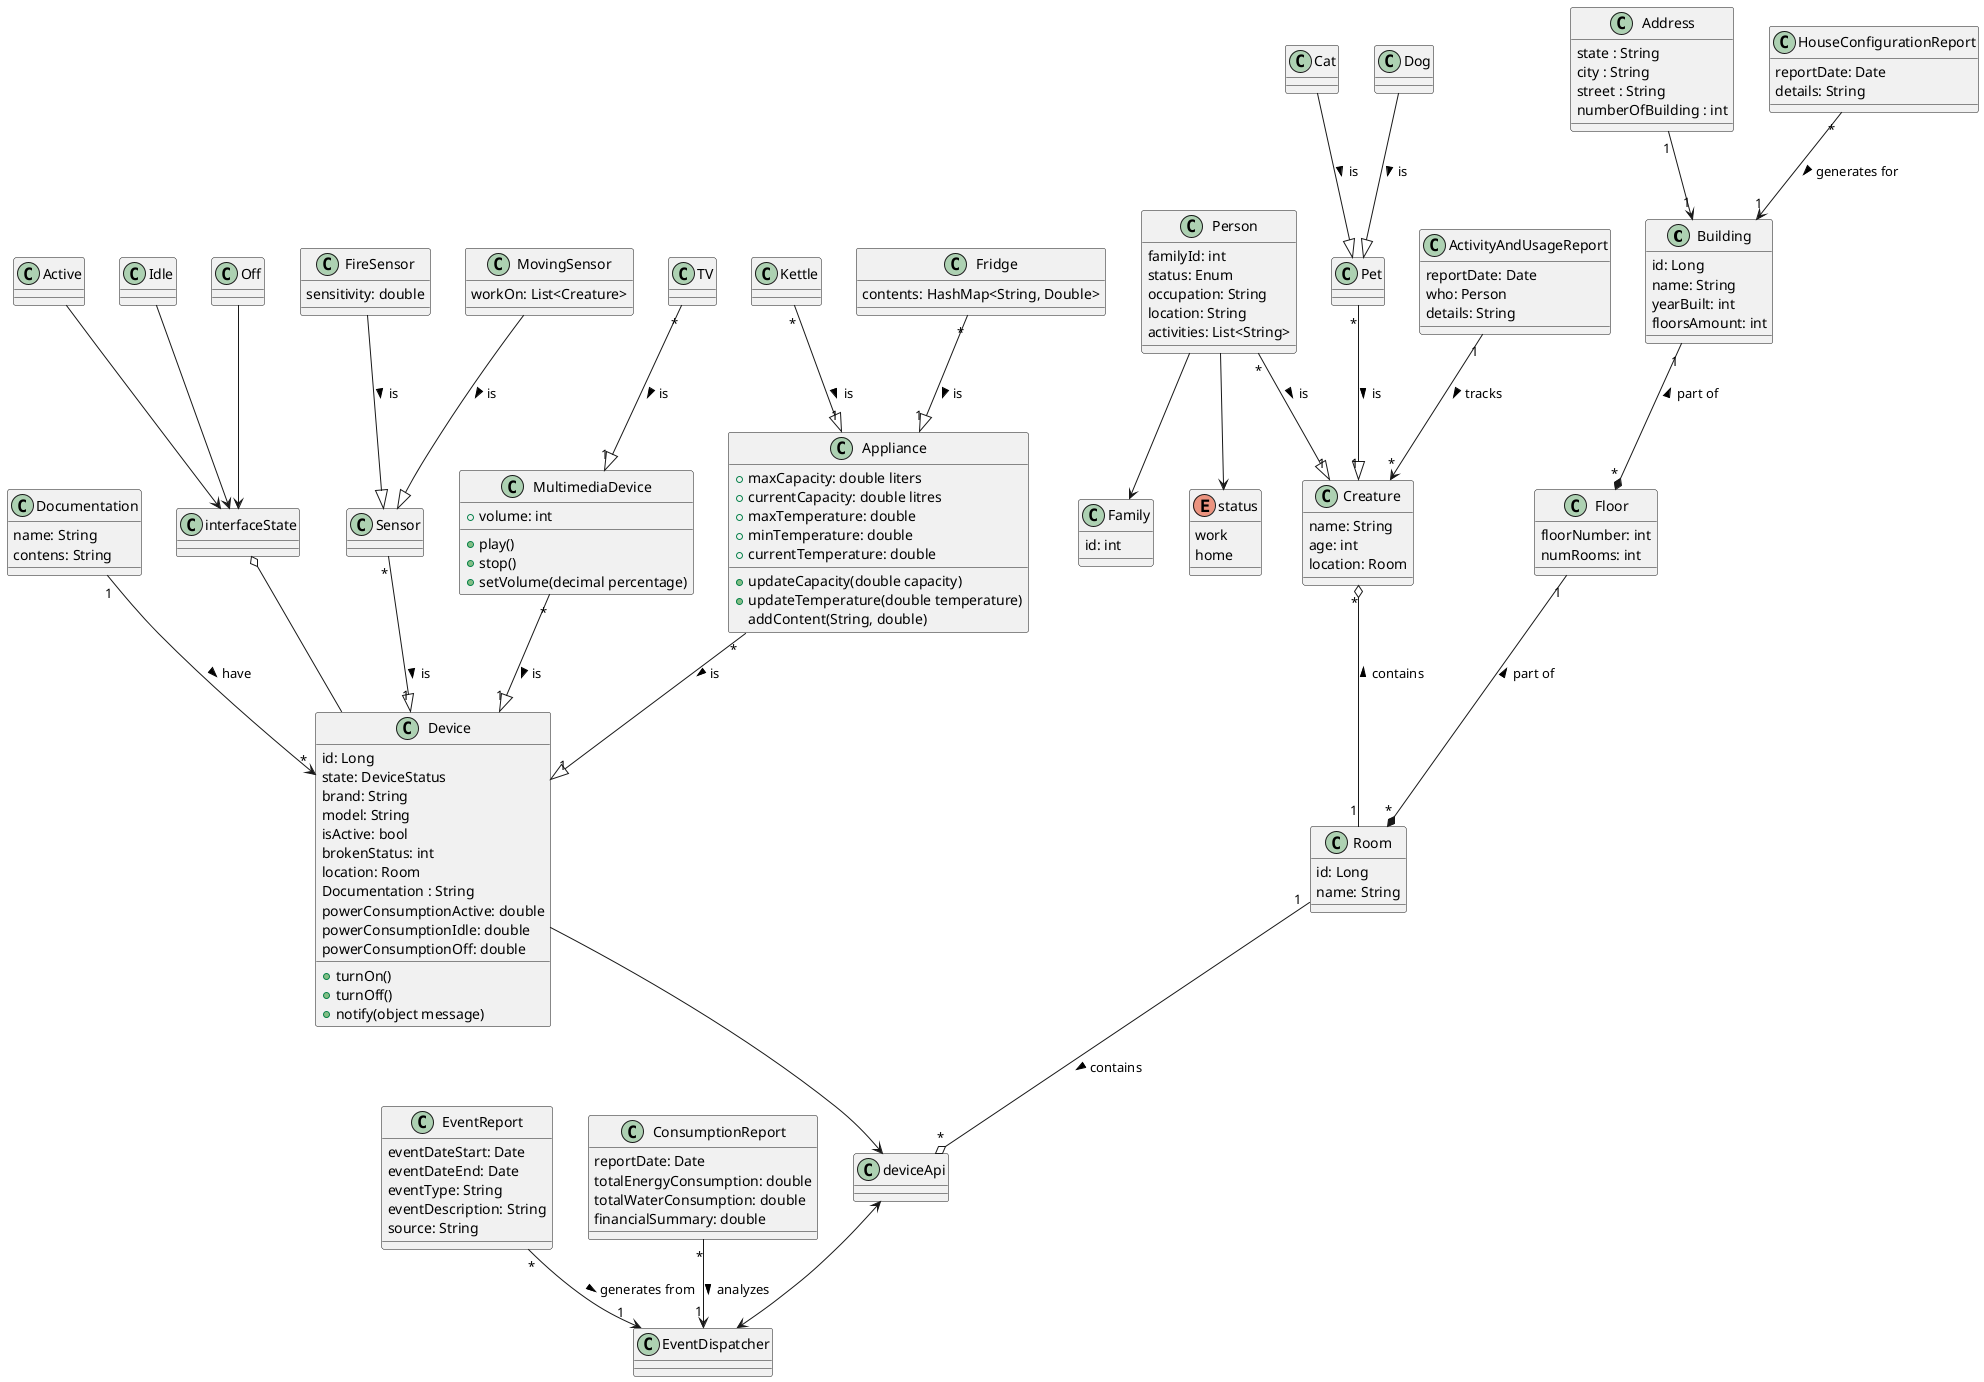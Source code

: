 @startuml
class "Building" as bl {
    id: Long
    name: String
    yearBuilt: int
    floorsAmount: int
}

class Address {
    state : String
    city : String
    street : String
    numberOfBuilding : int
}

Address "1" --> "1" bl

class "Floor" as fl {
    floorNumber: int
    numRooms: int
}

class "Room" as ro {
    id: Long
    name: String
}

class "Documentation" {
    name: String
    contens: String
}

class "Device" as de {

    id: Long
    state: DeviceStatus
    brand: String
    model: String
    isActive: bool
    brokenStatus: int
    location: Room
    Documentation : String
    powerConsumptionActive: double
    powerConsumptionIdle: double
    powerConsumptionOff: double
    +turnOn()
    +turnOff()
    +notify(object message)
}

class deviceApi {

}

class interfaceState{

}

class Active{}
class Idle{}
class Off{}

Active --> interfaceState
Idle --> interfaceState
Off --> interfaceState

class "Sensor" as se {

}

class "FireSensor" as fise {
    sensitivity: double
}

class "MovingSensor" as mose {
    workOn: List<Creature>
}

class "MultimediaDevice" as md {
    +volume: int
    +play()
    +stop()
    +setVolume(decimal percentage)
}

class "Appliance" as ad {
    +maxCapacity: double liters
    +currentCapacity: double litres
    +maxTemperature: double
    +minTemperature: double
    +currentTemperature: double
    +updateCapacity(double capacity)
    +updateTemperature(double temperature)
    addContent(String, double)
}

class "TV" as tv {
}

class "Kettle" as ket {
}

class "Fridge" as frid {
    contents: HashMap<String, Double>
}

class "Creature" as cret {
    name: String
    age: int
    location: Room
}

class "Person" as pers {
    familyId: int
    status: Enum
    occupation: String
    location: String
    activities: List<String>
}

class Family {
    id: int
}
pers --> Family

Enum status {
    work
    home
}

class "Pet" as pet{
}

class "Cat" as cat {
}

class "Dog" as dog {
}

class "HouseConfigurationReport" {
    reportDate: Date
    details: String
}

class "EventReport" {
    eventDateStart: Date
    eventDateEnd: Date
    eventType: String
    eventDescription: String
    source: String
}


class "ActivityAndUsageReport" {
    reportDate: Date
    who: Person
    details: String
}

class "ConsumptionReport" {
    reportDate: Date
    totalEnergyConsumption: double
    totalWaterConsumption: double
    financialSummary: double
}

class EventDispatcher {}

HouseConfigurationReport "*" --> "1" bl : generates for >
EventReport "*" --> "1" EventDispatcher : generates from >
ActivityAndUsageReport "1" --> "*" cret : tracks >
ConsumptionReport "*" --> "1" EventDispatcher : analyzes >
deviceApi <--> EventDispatcher

cret "*" o-- "1" ro : contains <

pers "*" --|> "1" cret : is >
pers --> status
pet "*" --|> "1" cret : is >

cat  --|> pet : is >
dog --|> pet : is >

bl "1" --* "*" fl : part of <

fl "1" --* "*" ro : part of <

de --> deviceApi

ro "1" --o "*" deviceApi : contains >
Documentation "1" --> "*" de : have >

md "*" --|> "1" de : is >
ad "*" --|> "1" de : is >

interfaceState o-- de

tv "*" --|> "1" md : is >
ket "*" --|> "1" ad : is >
frid "*" --|> "1" ad : is >

se "*" --|> "1" de : is >
fise --|> se : is >
mose --|> se : is >
@enduml